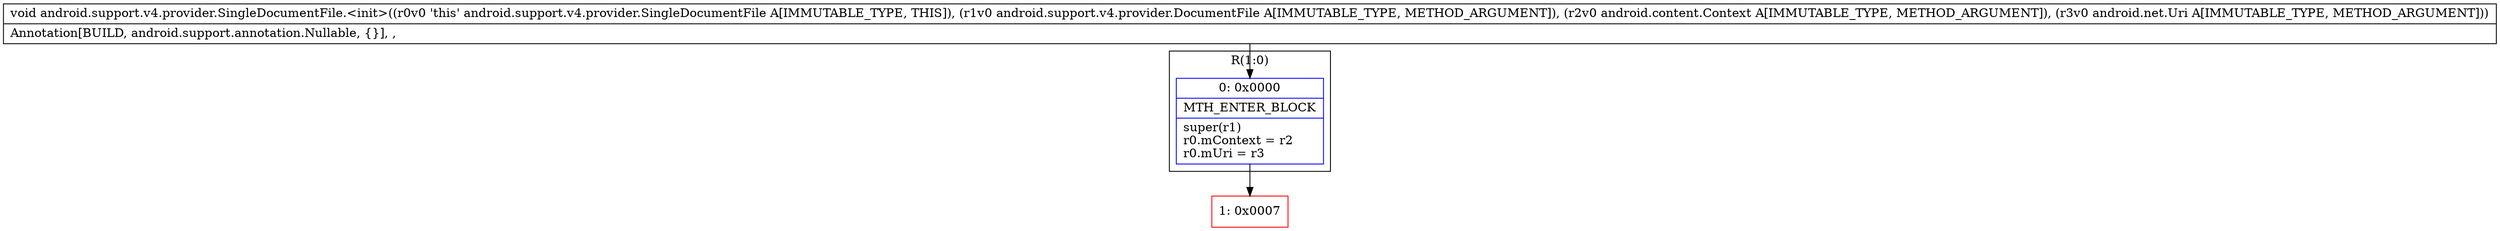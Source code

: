 digraph "CFG forandroid.support.v4.provider.SingleDocumentFile.\<init\>(Landroid\/support\/v4\/provider\/DocumentFile;Landroid\/content\/Context;Landroid\/net\/Uri;)V" {
subgraph cluster_Region_172347477 {
label = "R(1:0)";
node [shape=record,color=blue];
Node_0 [shape=record,label="{0\:\ 0x0000|MTH_ENTER_BLOCK\l|super(r1)\lr0.mContext = r2\lr0.mUri = r3\l}"];
}
Node_1 [shape=record,color=red,label="{1\:\ 0x0007}"];
MethodNode[shape=record,label="{void android.support.v4.provider.SingleDocumentFile.\<init\>((r0v0 'this' android.support.v4.provider.SingleDocumentFile A[IMMUTABLE_TYPE, THIS]), (r1v0 android.support.v4.provider.DocumentFile A[IMMUTABLE_TYPE, METHOD_ARGUMENT]), (r2v0 android.content.Context A[IMMUTABLE_TYPE, METHOD_ARGUMENT]), (r3v0 android.net.Uri A[IMMUTABLE_TYPE, METHOD_ARGUMENT]))  | Annotation[BUILD, android.support.annotation.Nullable, \{\}], , \l}"];
MethodNode -> Node_0;
Node_0 -> Node_1;
}

